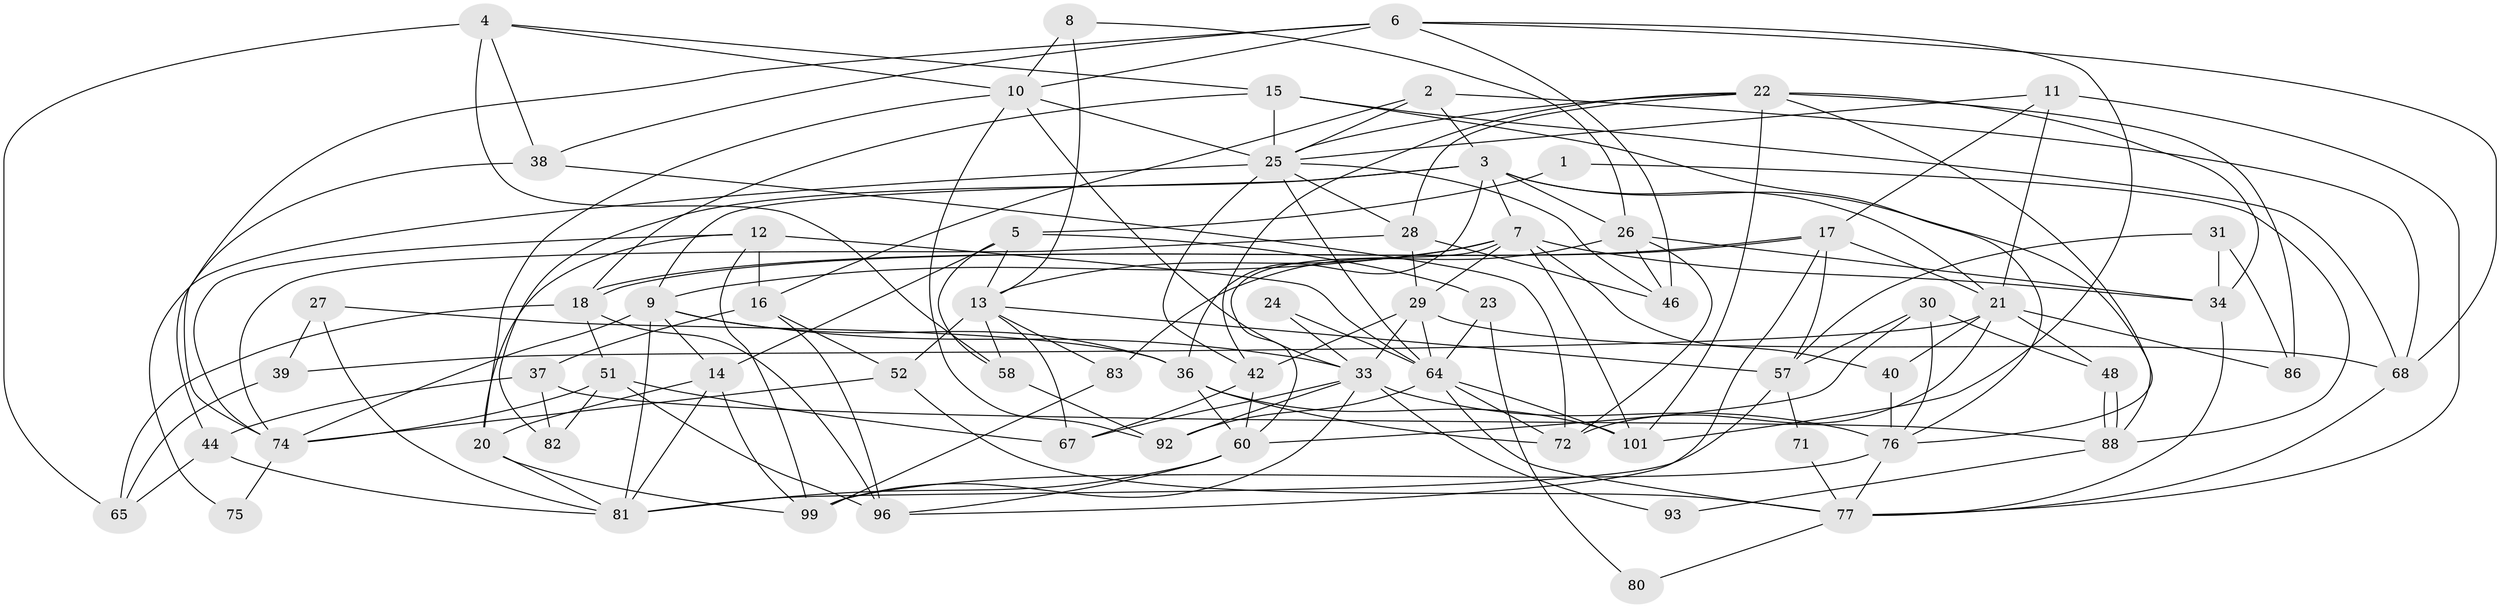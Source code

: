 // Generated by graph-tools (version 1.1) at 2025/24/03/03/25 07:24:01]
// undirected, 67 vertices, 168 edges
graph export_dot {
graph [start="1"]
  node [color=gray90,style=filled];
  1;
  2 [super="+87"];
  3 [super="+98"];
  4 [super="+91"];
  5;
  6 [super="+85"];
  7 [super="+32"];
  8;
  9 [super="+55"];
  10 [super="+66"];
  11 [super="+35"];
  12 [super="+59"];
  13 [super="+56"];
  14 [super="+54"];
  15 [super="+41"];
  16;
  17 [super="+90"];
  18 [super="+19"];
  20 [super="+49"];
  21 [super="+50"];
  22 [super="+45"];
  23 [super="+102"];
  24;
  25 [super="+61"];
  26 [super="+47"];
  27;
  28;
  29 [super="+70"];
  30;
  31;
  33 [super="+43"];
  34;
  36 [super="+73"];
  37;
  38 [super="+89"];
  39;
  40;
  42 [super="+100"];
  44;
  46 [super="+62"];
  48;
  51 [super="+78"];
  52 [super="+53"];
  57 [super="+63"];
  58 [super="+95"];
  60 [super="+69"];
  64 [super="+84"];
  65;
  67;
  68 [super="+103"];
  71;
  72 [super="+79"];
  74 [super="+94"];
  75;
  76 [super="+105"];
  77 [super="+97"];
  80;
  81 [super="+104"];
  82;
  83;
  86;
  88;
  92;
  93;
  96;
  99;
  101;
  1 -- 5;
  1 -- 88;
  2 -- 16;
  2 -- 25;
  2 -- 68;
  2 -- 3;
  3 -- 82;
  3 -- 88;
  3 -- 9;
  3 -- 36;
  3 -- 21;
  3 -- 26;
  3 -- 7;
  4 -- 65;
  4 -- 15;
  4 -- 10;
  4 -- 58;
  4 -- 38;
  5 -- 13;
  5 -- 23 [weight=2];
  5 -- 58;
  5 -- 14;
  6 -- 74;
  6 -- 101;
  6 -- 68;
  6 -- 10;
  6 -- 46;
  6 -- 38;
  7 -- 34;
  7 -- 9;
  7 -- 13;
  7 -- 40;
  7 -- 101;
  7 -- 60;
  7 -- 29;
  8 -- 10;
  8 -- 13;
  8 -- 26;
  9 -- 74;
  9 -- 33;
  9 -- 14;
  9 -- 36;
  9 -- 81;
  10 -- 25;
  10 -- 33;
  10 -- 20;
  10 -- 92;
  11 -- 25;
  11 -- 17;
  11 -- 77;
  11 -- 21;
  12 -- 16;
  12 -- 20;
  12 -- 74;
  12 -- 99;
  12 -- 64;
  13 -- 52 [weight=2];
  13 -- 57;
  13 -- 67;
  13 -- 83;
  13 -- 58;
  14 -- 81;
  14 -- 99;
  14 -- 20;
  15 -- 68;
  15 -- 76;
  15 -- 25;
  15 -- 18;
  16 -- 96;
  16 -- 37;
  16 -- 52;
  17 -- 18;
  17 -- 18;
  17 -- 96;
  17 -- 21;
  17 -- 57;
  18 -- 96;
  18 -- 65;
  18 -- 51;
  20 -- 81;
  20 -- 99;
  21 -- 86;
  21 -- 39;
  21 -- 40;
  21 -- 48;
  21 -- 72;
  22 -- 42;
  22 -- 28;
  22 -- 86;
  22 -- 34;
  22 -- 101;
  22 -- 25;
  22 -- 76;
  23 -- 80;
  23 -- 64;
  24 -- 64;
  24 -- 33;
  25 -- 28;
  25 -- 75;
  25 -- 64;
  25 -- 42;
  25 -- 46;
  26 -- 34;
  26 -- 83;
  26 -- 46;
  26 -- 72;
  27 -- 39;
  27 -- 36;
  27 -- 81;
  28 -- 46;
  28 -- 74;
  28 -- 29;
  29 -- 33;
  29 -- 64;
  29 -- 42;
  29 -- 68;
  30 -- 48;
  30 -- 76;
  30 -- 57;
  30 -- 60;
  31 -- 34;
  31 -- 86;
  31 -- 57;
  33 -- 76;
  33 -- 99;
  33 -- 67;
  33 -- 92;
  33 -- 93;
  34 -- 77;
  36 -- 101;
  36 -- 60;
  36 -- 72 [weight=2];
  37 -- 88;
  37 -- 44;
  37 -- 82;
  38 -- 44;
  38 -- 72;
  39 -- 65;
  40 -- 76;
  42 -- 67;
  42 -- 60;
  44 -- 65;
  44 -- 81;
  48 -- 88;
  48 -- 88;
  51 -- 74;
  51 -- 96;
  51 -- 67;
  51 -- 82;
  52 -- 74;
  52 -- 77;
  57 -- 71;
  57 -- 81;
  58 -- 92;
  60 -- 81;
  60 -- 96;
  64 -- 77;
  64 -- 72;
  64 -- 92;
  64 -- 101;
  68 -- 77;
  71 -- 77;
  74 -- 75;
  76 -- 99;
  76 -- 77;
  77 -- 80;
  83 -- 99;
  88 -- 93;
}
